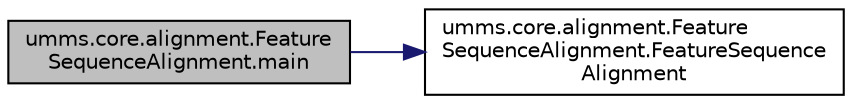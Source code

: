 digraph "umms.core.alignment.FeatureSequenceAlignment.main"
{
  edge [fontname="Helvetica",fontsize="10",labelfontname="Helvetica",labelfontsize="10"];
  node [fontname="Helvetica",fontsize="10",shape=record];
  rankdir="LR";
  Node1 [label="umms.core.alignment.Feature\lSequenceAlignment.main",height=0.2,width=0.4,color="black", fillcolor="grey75", style="filled" fontcolor="black"];
  Node1 -> Node2 [color="midnightblue",fontsize="10",style="solid"];
  Node2 [label="umms.core.alignment.Feature\lSequenceAlignment.FeatureSequence\lAlignment",height=0.2,width=0.4,color="black", fillcolor="white", style="filled",URL="$classumms_1_1core_1_1alignment_1_1_feature_sequence_alignment.html#ab35fcf26aae378b32764e85217562ba1"];
}
